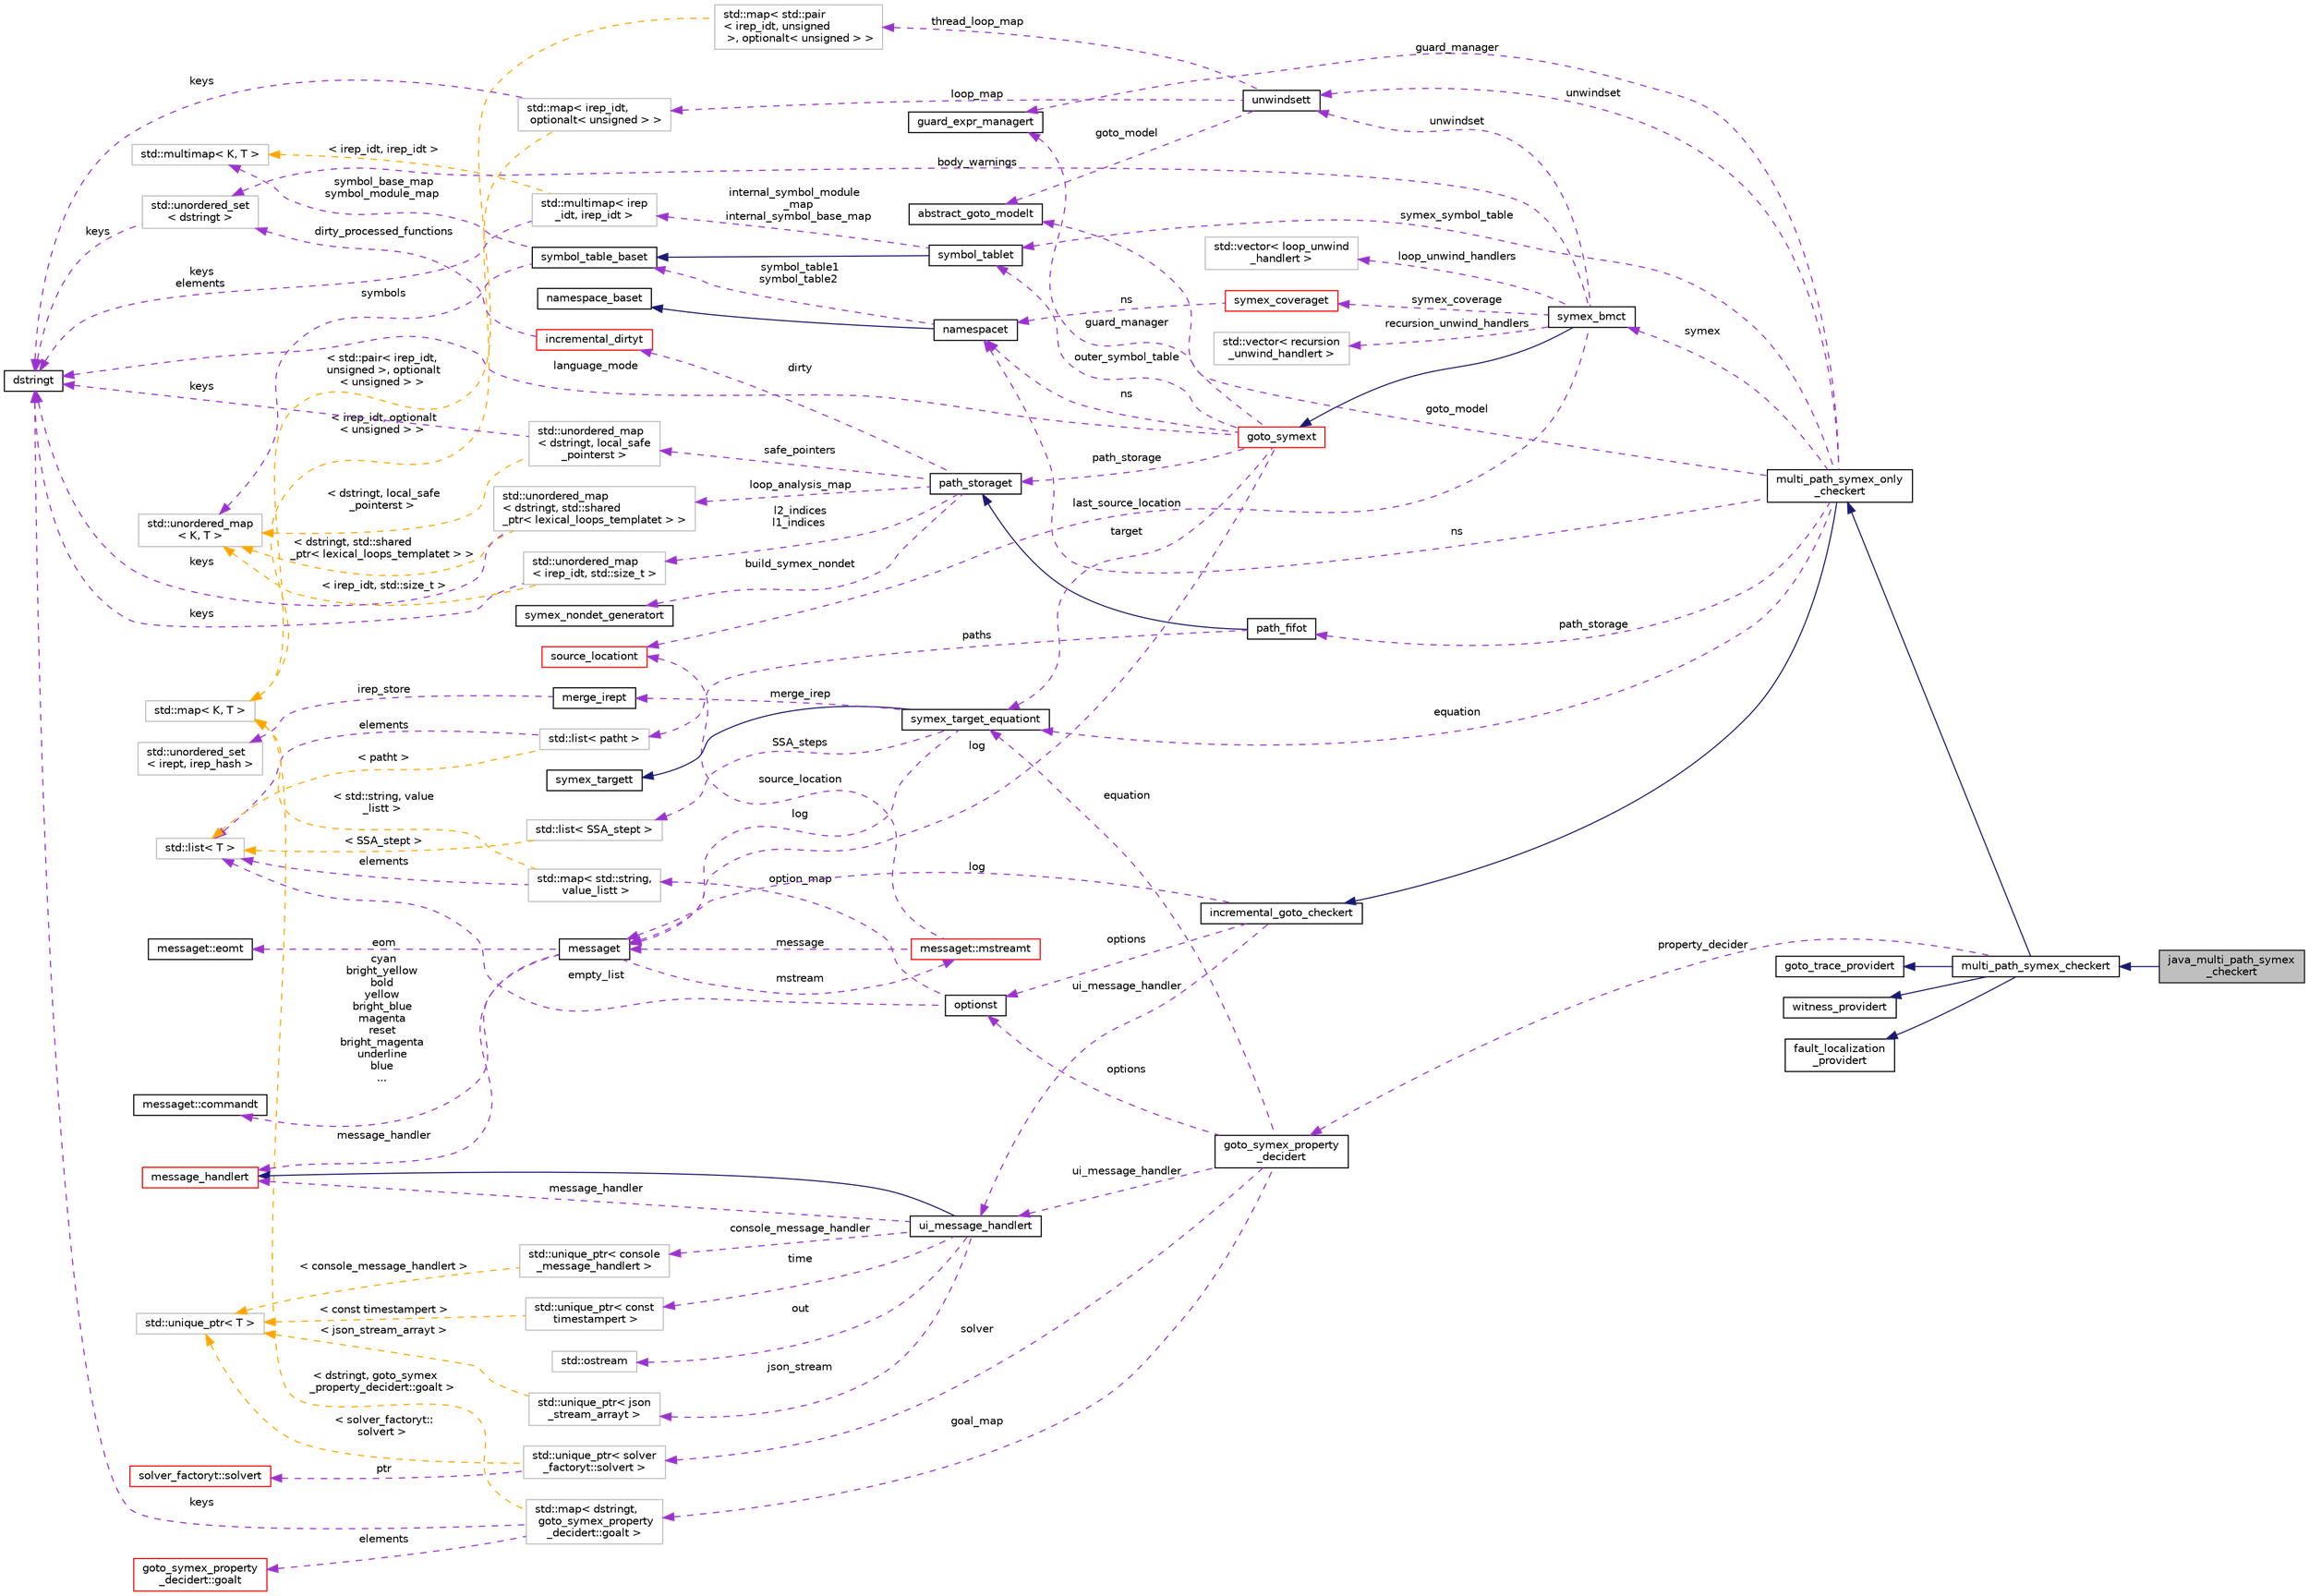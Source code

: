 digraph "java_multi_path_symex_checkert"
{
 // LATEX_PDF_SIZE
  bgcolor="transparent";
  edge [fontname="Helvetica",fontsize="10",labelfontname="Helvetica",labelfontsize="10"];
  node [fontname="Helvetica",fontsize="10",shape=record];
  rankdir="LR";
  Node1 [label="java_multi_path_symex\l_checkert",height=0.2,width=0.4,color="black", fillcolor="grey75", style="filled", fontcolor="black",tooltip=" "];
  Node2 -> Node1 [dir="back",color="midnightblue",fontsize="10",style="solid",fontname="Helvetica"];
  Node2 [label="multi_path_symex_checkert",height=0.2,width=0.4,color="black",URL="$classmulti__path__symex__checkert.html",tooltip="Performs a multi-path symbolic execution using goto-symex and calls a SAT/SMT solver to check the sta..."];
  Node3 -> Node2 [dir="back",color="midnightblue",fontsize="10",style="solid",fontname="Helvetica"];
  Node3 [label="multi_path_symex_only\l_checkert",height=0.2,width=0.4,color="black",URL="$classmulti__path__symex__only__checkert.html",tooltip=" "];
  Node4 -> Node3 [dir="back",color="midnightblue",fontsize="10",style="solid",fontname="Helvetica"];
  Node4 [label="incremental_goto_checkert",height=0.2,width=0.4,color="black",URL="$classincremental__goto__checkert.html",tooltip="An implementation of incremental_goto_checkert provides functionality for checking a set of propertie..."];
  Node5 -> Node4 [dir="back",color="darkorchid3",fontsize="10",style="dashed",label=" options" ,fontname="Helvetica"];
  Node5 [label="optionst",height=0.2,width=0.4,color="black",URL="$classoptionst.html",tooltip=" "];
  Node6 -> Node5 [dir="back",color="darkorchid3",fontsize="10",style="dashed",label=" empty_list" ,fontname="Helvetica"];
  Node6 [label="std::list\< T \>",height=0.2,width=0.4,color="grey75",tooltip="STL class."];
  Node8 -> Node5 [dir="back",color="darkorchid3",fontsize="10",style="dashed",label=" option_map" ,fontname="Helvetica"];
  Node8 [label="std::map\< std::string,\l value_listt \>",height=0.2,width=0.4,color="grey75",tooltip=" "];
  Node6 -> Node8 [dir="back",color="darkorchid3",fontsize="10",style="dashed",label=" elements" ,fontname="Helvetica"];
  Node11 -> Node8 [dir="back",color="orange",fontsize="10",style="dashed",label=" \< std::string, value\l_listt \>" ,fontname="Helvetica"];
  Node11 [label="std::map\< K, T \>",height=0.2,width=0.4,color="grey75",tooltip="STL class."];
  Node13 -> Node4 [dir="back",color="darkorchid3",fontsize="10",style="dashed",label=" log" ,fontname="Helvetica"];
  Node13 [label="messaget",height=0.2,width=0.4,color="black",URL="$classmessaget.html",tooltip="Class that provides messages with a built-in verbosity 'level'."];
  Node14 -> Node13 [dir="back",color="darkorchid3",fontsize="10",style="dashed",label=" message_handler" ,fontname="Helvetica"];
  Node14 [label="message_handlert",height=0.2,width=0.4,color="red",URL="$classmessage__handlert.html",tooltip=" "];
  Node17 -> Node13 [dir="back",color="darkorchid3",fontsize="10",style="dashed",label=" cyan\nbright_yellow\nbold\nyellow\nbright_blue\nmagenta\nreset\nbright_magenta\nunderline\nblue\n..." ,fontname="Helvetica"];
  Node17 [label="messaget::commandt",height=0.2,width=0.4,color="black",URL="$classmessaget_1_1commandt.html",tooltip=" "];
  Node18 -> Node13 [dir="back",color="darkorchid3",fontsize="10",style="dashed",label=" mstream" ,fontname="Helvetica"];
  Node18 [label="messaget::mstreamt",height=0.2,width=0.4,color="red",URL="$classmessaget_1_1mstreamt.html",tooltip=" "];
  Node13 -> Node18 [dir="back",color="darkorchid3",fontsize="10",style="dashed",label=" message" ,fontname="Helvetica"];
  Node24 -> Node18 [dir="back",color="darkorchid3",fontsize="10",style="dashed",label=" source_location" ,fontname="Helvetica"];
  Node24 [label="source_locationt",height=0.2,width=0.4,color="red",URL="$classsource__locationt.html",tooltip=" "];
  Node32 -> Node13 [dir="back",color="darkorchid3",fontsize="10",style="dashed",label=" eom" ,fontname="Helvetica"];
  Node32 [label="messaget::eomt",height=0.2,width=0.4,color="black",URL="$classmessaget_1_1eomt.html",tooltip=" "];
  Node33 -> Node4 [dir="back",color="darkorchid3",fontsize="10",style="dashed",label=" ui_message_handler" ,fontname="Helvetica"];
  Node33 [label="ui_message_handlert",height=0.2,width=0.4,color="black",URL="$classui__message__handlert.html",tooltip=" "];
  Node14 -> Node33 [dir="back",color="midnightblue",fontsize="10",style="solid",fontname="Helvetica"];
  Node14 -> Node33 [dir="back",color="darkorchid3",fontsize="10",style="dashed",label=" message_handler" ,fontname="Helvetica"];
  Node34 -> Node33 [dir="back",color="darkorchid3",fontsize="10",style="dashed",label=" json_stream" ,fontname="Helvetica"];
  Node34 [label="std::unique_ptr\< json\l_stream_arrayt \>",height=0.2,width=0.4,color="grey75",tooltip=" "];
  Node38 -> Node34 [dir="back",color="orange",fontsize="10",style="dashed",label=" \< json_stream_arrayt \>" ,fontname="Helvetica"];
  Node38 [label="std::unique_ptr\< T \>",height=0.2,width=0.4,color="grey75",tooltip="STL class."];
  Node44 -> Node33 [dir="back",color="darkorchid3",fontsize="10",style="dashed",label=" console_message_handler" ,fontname="Helvetica"];
  Node44 [label="std::unique_ptr\< console\l_message_handlert \>",height=0.2,width=0.4,color="grey75",tooltip=" "];
  Node38 -> Node44 [dir="back",color="orange",fontsize="10",style="dashed",label=" \< console_message_handlert \>" ,fontname="Helvetica"];
  Node42 -> Node33 [dir="back",color="darkorchid3",fontsize="10",style="dashed",label=" out" ,fontname="Helvetica"];
  Node42 [label="std::ostream",height=0.2,width=0.4,color="grey75",tooltip="STL class."];
  Node46 -> Node33 [dir="back",color="darkorchid3",fontsize="10",style="dashed",label=" time" ,fontname="Helvetica"];
  Node46 [label="std::unique_ptr\< const\l timestampert \>",height=0.2,width=0.4,color="grey75",tooltip=" "];
  Node38 -> Node46 [dir="back",color="orange",fontsize="10",style="dashed",label=" \< const timestampert \>" ,fontname="Helvetica"];
  Node48 -> Node3 [dir="back",color="darkorchid3",fontsize="10",style="dashed",label=" symex_symbol_table" ,fontname="Helvetica"];
  Node48 [label="symbol_tablet",height=0.2,width=0.4,color="black",URL="$classsymbol__tablet.html",tooltip="The symbol table."];
  Node49 -> Node48 [dir="back",color="midnightblue",fontsize="10",style="solid",fontname="Helvetica"];
  Node49 [label="symbol_table_baset",height=0.2,width=0.4,color="black",URL="$classsymbol__table__baset.html",tooltip="The symbol table base class interface."];
  Node50 -> Node49 [dir="back",color="darkorchid3",fontsize="10",style="dashed",label=" symbol_base_map\nsymbol_module_map" ,fontname="Helvetica"];
  Node50 [label="std::multimap\< K, T \>",height=0.2,width=0.4,color="grey75",tooltip="STL class."];
  Node51 -> Node49 [dir="back",color="darkorchid3",fontsize="10",style="dashed",label=" symbols" ,fontname="Helvetica"];
  Node51 [label="std::unordered_map\l\< K, T \>",height=0.2,width=0.4,color="grey75",tooltip="STL class."];
  Node52 -> Node48 [dir="back",color="darkorchid3",fontsize="10",style="dashed",label=" internal_symbol_module\l_map\ninternal_symbol_base_map" ,fontname="Helvetica"];
  Node52 [label="std::multimap\< irep\l_idt, irep_idt \>",height=0.2,width=0.4,color="grey75",tooltip=" "];
  Node30 -> Node52 [dir="back",color="darkorchid3",fontsize="10",style="dashed",label=" keys\nelements" ,fontname="Helvetica"];
  Node30 [label="dstringt",height=0.2,width=0.4,color="black",URL="$classdstringt.html",tooltip="dstringt has one field, an unsigned integer no which is an index into a static table of strings."];
  Node50 -> Node52 [dir="back",color="orange",fontsize="10",style="dashed",label=" \< irep_idt, irep_idt \>" ,fontname="Helvetica"];
  Node53 -> Node3 [dir="back",color="darkorchid3",fontsize="10",style="dashed",label=" guard_manager" ,fontname="Helvetica"];
  Node53 [label="guard_expr_managert",height=0.2,width=0.4,color="black",URL="$structguard__expr__managert.html",tooltip="This is unused by this implementation of guards, but can be used by other implementations of the same..."];
  Node54 -> Node3 [dir="back",color="darkorchid3",fontsize="10",style="dashed",label=" ns" ,fontname="Helvetica"];
  Node54 [label="namespacet",height=0.2,width=0.4,color="black",URL="$classnamespacet.html",tooltip="A namespacet is essentially one or two symbol tables bound together, to allow for symbol lookups in t..."];
  Node55 -> Node54 [dir="back",color="midnightblue",fontsize="10",style="solid",fontname="Helvetica"];
  Node55 [label="namespace_baset",height=0.2,width=0.4,color="black",URL="$classnamespace__baset.html",tooltip="Basic interface for a namespace."];
  Node49 -> Node54 [dir="back",color="darkorchid3",fontsize="10",style="dashed",label=" symbol_table1\nsymbol_table2" ,fontname="Helvetica"];
  Node56 -> Node3 [dir="back",color="darkorchid3",fontsize="10",style="dashed",label=" path_storage" ,fontname="Helvetica"];
  Node56 [label="path_fifot",height=0.2,width=0.4,color="black",URL="$classpath__fifot.html",tooltip="FIFO save queue: paths are resumed in the order that they were saved."];
  Node57 -> Node56 [dir="back",color="midnightblue",fontsize="10",style="solid",fontname="Helvetica"];
  Node57 [label="path_storaget",height=0.2,width=0.4,color="black",URL="$classpath__storaget.html",tooltip="Storage for symbolic execution paths to be resumed later."];
  Node58 -> Node57 [dir="back",color="darkorchid3",fontsize="10",style="dashed",label=" safe_pointers" ,fontname="Helvetica"];
  Node58 [label="std::unordered_map\l\< dstringt, local_safe\l_pointerst \>",height=0.2,width=0.4,color="grey75",tooltip=" "];
  Node30 -> Node58 [dir="back",color="darkorchid3",fontsize="10",style="dashed",label=" keys" ,fontname="Helvetica"];
  Node51 -> Node58 [dir="back",color="orange",fontsize="10",style="dashed",label=" \< dstringt, local_safe\l_pointerst \>" ,fontname="Helvetica"];
  Node64 -> Node57 [dir="back",color="darkorchid3",fontsize="10",style="dashed",label=" dirty" ,fontname="Helvetica"];
  Node64 [label="incremental_dirtyt",height=0.2,width=0.4,color="red",URL="$classincremental__dirtyt.html",tooltip="Wrapper for dirtyt that permits incremental population, ensuring each function is analysed exactly on..."];
  Node65 -> Node64 [dir="back",color="darkorchid3",fontsize="10",style="dashed",label=" dirty_processed_functions" ,fontname="Helvetica"];
  Node65 [label="std::unordered_set\l\< dstringt \>",height=0.2,width=0.4,color="grey75",tooltip=" "];
  Node30 -> Node65 [dir="back",color="darkorchid3",fontsize="10",style="dashed",label=" keys" ,fontname="Helvetica"];
  Node68 -> Node57 [dir="back",color="darkorchid3",fontsize="10",style="dashed",label=" build_symex_nondet" ,fontname="Helvetica"];
  Node68 [label="symex_nondet_generatort",height=0.2,width=0.4,color="black",URL="$classsymex__nondet__generatort.html",tooltip="Functor generating fresh nondet symbols."];
  Node69 -> Node57 [dir="back",color="darkorchid3",fontsize="10",style="dashed",label=" loop_analysis_map" ,fontname="Helvetica"];
  Node69 [label="std::unordered_map\l\< dstringt, std::shared\l_ptr\< lexical_loops_templatet \> \>",height=0.2,width=0.4,color="grey75",tooltip=" "];
  Node30 -> Node69 [dir="back",color="darkorchid3",fontsize="10",style="dashed",label=" keys" ,fontname="Helvetica"];
  Node51 -> Node69 [dir="back",color="orange",fontsize="10",style="dashed",label=" \< dstringt, std::shared\l_ptr\< lexical_loops_templatet \> \>" ,fontname="Helvetica"];
  Node77 -> Node57 [dir="back",color="darkorchid3",fontsize="10",style="dashed",label=" l2_indices\nl1_indices" ,fontname="Helvetica"];
  Node77 [label="std::unordered_map\l\< irep_idt, std::size_t \>",height=0.2,width=0.4,color="grey75",tooltip=" "];
  Node30 -> Node77 [dir="back",color="darkorchid3",fontsize="10",style="dashed",label=" keys" ,fontname="Helvetica"];
  Node51 -> Node77 [dir="back",color="orange",fontsize="10",style="dashed",label=" \< irep_idt, std::size_t \>" ,fontname="Helvetica"];
  Node78 -> Node56 [dir="back",color="darkorchid3",fontsize="10",style="dashed",label=" paths" ,fontname="Helvetica"];
  Node78 [label="std::list\< patht \>",height=0.2,width=0.4,color="grey75",tooltip=" "];
  Node6 -> Node78 [dir="back",color="darkorchid3",fontsize="10",style="dashed",label=" elements" ,fontname="Helvetica"];
  Node6 -> Node78 [dir="back",color="orange",fontsize="10",style="dashed",label=" \< patht \>" ,fontname="Helvetica"];
  Node79 -> Node3 [dir="back",color="darkorchid3",fontsize="10",style="dashed",label=" equation" ,fontname="Helvetica"];
  Node79 [label="symex_target_equationt",height=0.2,width=0.4,color="black",URL="$classsymex__target__equationt.html",tooltip="Inheriting the interface of symex_targett this class represents the SSA form of the input program as ..."];
  Node80 -> Node79 [dir="back",color="midnightblue",fontsize="10",style="solid",fontname="Helvetica"];
  Node80 [label="symex_targett",height=0.2,width=0.4,color="black",URL="$classsymex__targett.html",tooltip="The interface of the target container for symbolic execution to record its symbolic steps into."];
  Node13 -> Node79 [dir="back",color="darkorchid3",fontsize="10",style="dashed",label=" log" ,fontname="Helvetica"];
  Node81 -> Node79 [dir="back",color="darkorchid3",fontsize="10",style="dashed",label=" merge_irep" ,fontname="Helvetica"];
  Node81 [label="merge_irept",height=0.2,width=0.4,color="black",URL="$classmerge__irept.html",tooltip=" "];
  Node82 -> Node81 [dir="back",color="darkorchid3",fontsize="10",style="dashed",label=" irep_store" ,fontname="Helvetica"];
  Node82 [label="std::unordered_set\l\< irept, irep_hash \>",height=0.2,width=0.4,color="grey75",tooltip=" "];
  Node83 -> Node79 [dir="back",color="darkorchid3",fontsize="10",style="dashed",label=" SSA_steps" ,fontname="Helvetica"];
  Node83 [label="std::list\< SSA_stept \>",height=0.2,width=0.4,color="grey75",tooltip=" "];
  Node6 -> Node83 [dir="back",color="orange",fontsize="10",style="dashed",label=" \< SSA_stept \>" ,fontname="Helvetica"];
  Node92 -> Node3 [dir="back",color="darkorchid3",fontsize="10",style="dashed",label=" goto_model" ,fontname="Helvetica"];
  Node92 [label="abstract_goto_modelt",height=0.2,width=0.4,color="black",URL="$classabstract__goto__modelt.html",tooltip="Abstract interface to eager or lazy GOTO models."];
  Node93 -> Node3 [dir="back",color="darkorchid3",fontsize="10",style="dashed",label=" symex" ,fontname="Helvetica"];
  Node93 [label="symex_bmct",height=0.2,width=0.4,color="black",URL="$classsymex__bmct.html",tooltip=" "];
  Node94 -> Node93 [dir="back",color="midnightblue",fontsize="10",style="solid",fontname="Helvetica"];
  Node94 [label="goto_symext",height=0.2,width=0.4,color="red",URL="$classgoto__symext.html",tooltip="The main class for the forward symbolic simulator."];
  Node48 -> Node94 [dir="back",color="darkorchid3",fontsize="10",style="dashed",label=" outer_symbol_table" ,fontname="Helvetica"];
  Node13 -> Node94 [dir="back",color="darkorchid3",fontsize="10",style="dashed",label=" log" ,fontname="Helvetica"];
  Node57 -> Node94 [dir="back",color="darkorchid3",fontsize="10",style="dashed",label=" path_storage" ,fontname="Helvetica"];
  Node53 -> Node94 [dir="back",color="darkorchid3",fontsize="10",style="dashed",label=" guard_manager" ,fontname="Helvetica"];
  Node54 -> Node94 [dir="back",color="darkorchid3",fontsize="10",style="dashed",label=" ns" ,fontname="Helvetica"];
  Node79 -> Node94 [dir="back",color="darkorchid3",fontsize="10",style="dashed",label=" target" ,fontname="Helvetica"];
  Node30 -> Node94 [dir="back",color="darkorchid3",fontsize="10",style="dashed",label=" language_mode" ,fontname="Helvetica"];
  Node65 -> Node93 [dir="back",color="darkorchid3",fontsize="10",style="dashed",label=" body_warnings" ,fontname="Helvetica"];
  Node100 -> Node93 [dir="back",color="darkorchid3",fontsize="10",style="dashed",label=" recursion_unwind_handlers" ,fontname="Helvetica"];
  Node100 [label="std::vector\< recursion\l_unwind_handlert \>",height=0.2,width=0.4,color="grey75",tooltip=" "];
  Node101 -> Node93 [dir="back",color="darkorchid3",fontsize="10",style="dashed",label=" symex_coverage" ,fontname="Helvetica"];
  Node101 [label="symex_coveraget",height=0.2,width=0.4,color="red",URL="$classsymex__coveraget.html",tooltip=" "];
  Node54 -> Node101 [dir="back",color="darkorchid3",fontsize="10",style="dashed",label=" ns" ,fontname="Helvetica"];
  Node104 -> Node93 [dir="back",color="darkorchid3",fontsize="10",style="dashed",label=" loop_unwind_handlers" ,fontname="Helvetica"];
  Node104 [label="std::vector\< loop_unwind\l_handlert \>",height=0.2,width=0.4,color="grey75",tooltip=" "];
  Node105 -> Node93 [dir="back",color="darkorchid3",fontsize="10",style="dashed",label=" unwindset" ,fontname="Helvetica"];
  Node105 [label="unwindsett",height=0.2,width=0.4,color="black",URL="$classunwindsett.html",tooltip=" "];
  Node106 -> Node105 [dir="back",color="darkorchid3",fontsize="10",style="dashed",label=" thread_loop_map" ,fontname="Helvetica"];
  Node106 [label="std::map\< std::pair\l\< irep_idt, unsigned\l \>, optionalt\< unsigned \> \>",height=0.2,width=0.4,color="grey75",tooltip=" "];
  Node11 -> Node106 [dir="back",color="orange",fontsize="10",style="dashed",label=" \< std::pair\< irep_idt,\l unsigned \>, optionalt\l\< unsigned \> \>" ,fontname="Helvetica"];
  Node92 -> Node105 [dir="back",color="darkorchid3",fontsize="10",style="dashed",label=" goto_model" ,fontname="Helvetica"];
  Node107 -> Node105 [dir="back",color="darkorchid3",fontsize="10",style="dashed",label=" loop_map" ,fontname="Helvetica"];
  Node107 [label="std::map\< irep_idt,\l optionalt\< unsigned \> \>",height=0.2,width=0.4,color="grey75",tooltip=" "];
  Node30 -> Node107 [dir="back",color="darkorchid3",fontsize="10",style="dashed",label=" keys" ,fontname="Helvetica"];
  Node11 -> Node107 [dir="back",color="orange",fontsize="10",style="dashed",label=" \< irep_idt, optionalt\l\< unsigned \> \>" ,fontname="Helvetica"];
  Node24 -> Node93 [dir="back",color="darkorchid3",fontsize="10",style="dashed",label=" last_source_location" ,fontname="Helvetica"];
  Node105 -> Node3 [dir="back",color="darkorchid3",fontsize="10",style="dashed",label=" unwindset" ,fontname="Helvetica"];
  Node108 -> Node2 [dir="back",color="midnightblue",fontsize="10",style="solid",fontname="Helvetica"];
  Node108 [label="goto_trace_providert",height=0.2,width=0.4,color="black",URL="$classgoto__trace__providert.html",tooltip="An implementation of incremental_goto_checkert may implement this interface to provide goto traces."];
  Node109 -> Node2 [dir="back",color="midnightblue",fontsize="10",style="solid",fontname="Helvetica"];
  Node109 [label="witness_providert",height=0.2,width=0.4,color="black",URL="$classwitness__providert.html",tooltip="An implementation of incremental_goto_checkert may implement this interface to provide GraphML witnes..."];
  Node110 -> Node2 [dir="back",color="midnightblue",fontsize="10",style="solid",fontname="Helvetica"];
  Node110 [label="fault_localization\l_providert",height=0.2,width=0.4,color="black",URL="$classfault__localization__providert.html",tooltip="An implementation of incremental_goto_checkert may implement this interface to provide fault localiza..."];
  Node111 -> Node2 [dir="back",color="darkorchid3",fontsize="10",style="dashed",label=" property_decider" ,fontname="Helvetica"];
  Node111 [label="goto_symex_property\l_decidert",height=0.2,width=0.4,color="black",URL="$classgoto__symex__property__decidert.html",tooltip="Provides management of goal variables that encode properties."];
  Node5 -> Node111 [dir="back",color="darkorchid3",fontsize="10",style="dashed",label=" options" ,fontname="Helvetica"];
  Node33 -> Node111 [dir="back",color="darkorchid3",fontsize="10",style="dashed",label=" ui_message_handler" ,fontname="Helvetica"];
  Node79 -> Node111 [dir="back",color="darkorchid3",fontsize="10",style="dashed",label=" equation" ,fontname="Helvetica"];
  Node112 -> Node111 [dir="back",color="darkorchid3",fontsize="10",style="dashed",label=" solver" ,fontname="Helvetica"];
  Node112 [label="std::unique_ptr\< solver\l_factoryt::solvert \>",height=0.2,width=0.4,color="grey75",tooltip=" "];
  Node113 -> Node112 [dir="back",color="darkorchid3",fontsize="10",style="dashed",label=" ptr" ,fontname="Helvetica"];
  Node113 [label="solver_factoryt::solvert",height=0.2,width=0.4,color="red",URL="$classsolver__factoryt_1_1solvert.html",tooltip=" "];
  Node38 -> Node112 [dir="back",color="orange",fontsize="10",style="dashed",label=" \< solver_factoryt::\lsolvert \>" ,fontname="Helvetica"];
  Node123 -> Node111 [dir="back",color="darkorchid3",fontsize="10",style="dashed",label=" goal_map" ,fontname="Helvetica"];
  Node123 [label="std::map\< dstringt,\l goto_symex_property\l_decidert::goalt \>",height=0.2,width=0.4,color="grey75",tooltip=" "];
  Node124 -> Node123 [dir="back",color="darkorchid3",fontsize="10",style="dashed",label=" elements" ,fontname="Helvetica"];
  Node124 [label="goto_symex_property\l_decidert::goalt",height=0.2,width=0.4,color="red",URL="$structgoto__symex__property__decidert_1_1goalt.html",tooltip=" "];
  Node30 -> Node123 [dir="back",color="darkorchid3",fontsize="10",style="dashed",label=" keys" ,fontname="Helvetica"];
  Node11 -> Node123 [dir="back",color="orange",fontsize="10",style="dashed",label=" \< dstringt, goto_symex\l_property_decidert::goalt \>" ,fontname="Helvetica"];
}
